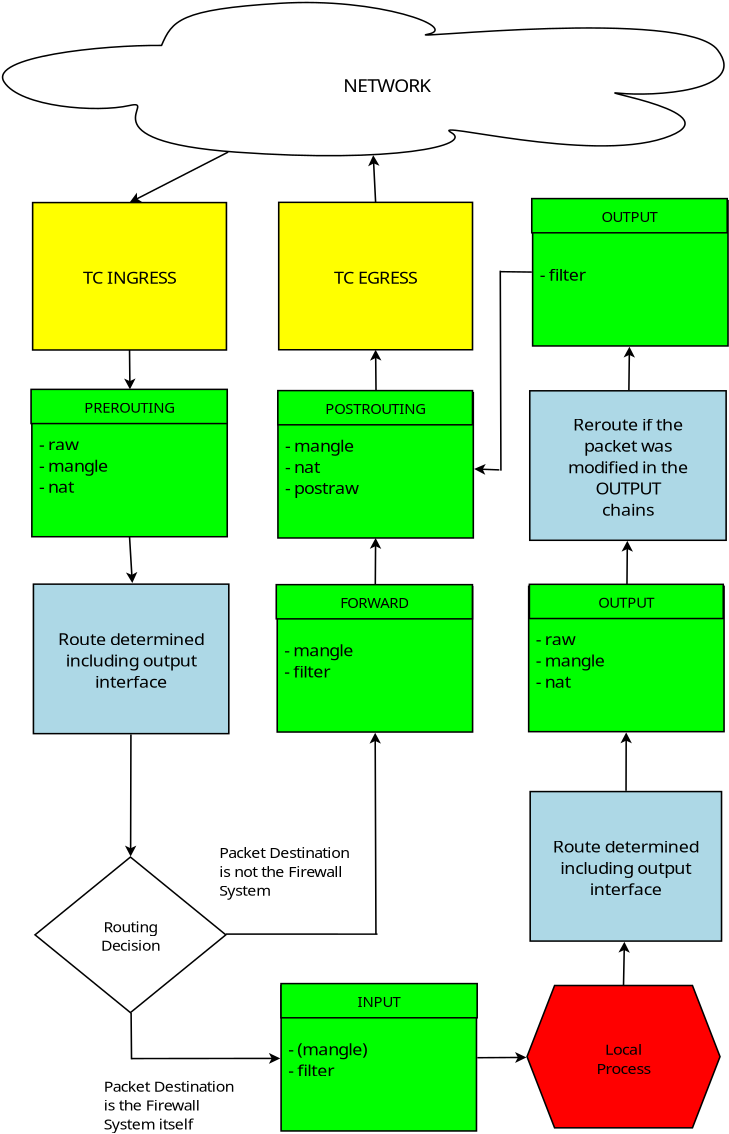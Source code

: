 <?xml version="1.0" encoding="UTF-8"?>
<dia:diagram xmlns:dia="http://www.lysator.liu.se/~alla/dia/">
  <dia:layer name="Background" visible="true" connectable="true" active="true">
    <dia:group>
      <dia:attribute name="meta">
        <dia:composite type="dict"/>
      </dia:attribute>
      <dia:attribute name="matrix">
        <dia:matrix xx="0.791" xy="0" yx="0" yy="0.753" x0="12.761" y0="0.106"/>
        <dia:connections>
          <dia:connection handle="0" to="O0" connection="4"/>
          <dia:connection handle="1" to="O2" connection="2"/>
        </dia:connections>
      </dia:attribute>
      <dia:object type="Network - Cloud" version="1" id="O0">
        <dia:attribute name="obj_pos">
          <dia:point val="15.25,0.527"/>
        </dia:attribute>
        <dia:attribute name="obj_bb">
          <dia:rectangle val="15.15,0.427;60.95,10.8"/>
        </dia:attribute>
        <dia:attribute name="meta">
          <dia:composite type="dict"/>
        </dia:attribute>
        <dia:attribute name="elem_corner">
          <dia:point val="15.25,0.527"/>
        </dia:attribute>
        <dia:attribute name="elem_width">
          <dia:real val="45.6"/>
        </dia:attribute>
        <dia:attribute name="elem_height">
          <dia:real val="10.173"/>
        </dia:attribute>
        <dia:attribute name="line_width">
          <dia:real val="0.1"/>
        </dia:attribute>
        <dia:attribute name="line_colour">
          <dia:color val="#000000ff"/>
        </dia:attribute>
        <dia:attribute name="fill_colour">
          <dia:color val="#ffffffff"/>
        </dia:attribute>
        <dia:attribute name="show_background">
          <dia:boolean val="true"/>
        </dia:attribute>
        <dia:attribute name="line_style">
          <dia:enum val="0"/>
          <dia:real val="1"/>
        </dia:attribute>
        <dia:attribute name="padding">
          <dia:real val="0.1"/>
        </dia:attribute>
        <dia:attribute name="text">
          <dia:composite type="text">
            <dia:attribute name="string">
              <dia:string>#NETWORK#</dia:string>
            </dia:attribute>
            <dia:attribute name="font">
              <dia:font family="sans" style="0" name="Helvetica"/>
            </dia:attribute>
            <dia:attribute name="height">
              <dia:real val="1.513"/>
            </dia:attribute>
            <dia:attribute name="pos">
              <dia:point val="39.696,6.264"/>
            </dia:attribute>
            <dia:attribute name="color">
              <dia:color val="#000000ff"/>
            </dia:attribute>
            <dia:attribute name="alignment">
              <dia:enum val="1"/>
            </dia:attribute>
          </dia:composite>
        </dia:attribute>
        <dia:attribute name="text_fitting">
          <dia:enum val="1"/>
        </dia:attribute>
        <dia:attribute name="flip_horizontal">
          <dia:boolean val="false"/>
        </dia:attribute>
        <dia:attribute name="flip_vertical">
          <dia:boolean val="false"/>
        </dia:attribute>
        <dia:attribute name="subscale">
          <dia:real val="1"/>
        </dia:attribute>
      </dia:object>
      <dia:object type="Standard - Line" version="0" id="O1">
        <dia:attribute name="obj_pos">
          <dia:point val="29.51,10.457"/>
        </dia:attribute>
        <dia:attribute name="obj_bb">
          <dia:rectangle val="23.207,10.389;29.578,13.88"/>
        </dia:attribute>
        <dia:attribute name="conn_endpoints">
          <dia:point val="29.51,10.457"/>
          <dia:point val="23.275,13.812"/>
        </dia:attribute>
        <dia:attribute name="numcp">
          <dia:int val="1"/>
        </dia:attribute>
        <dia:attribute name="end_arrow">
          <dia:enum val="22"/>
        </dia:attribute>
        <dia:attribute name="end_arrow_length">
          <dia:real val="0.5"/>
        </dia:attribute>
        <dia:attribute name="end_arrow_width">
          <dia:real val="0.5"/>
        </dia:attribute>
        <dia:connections>
          <dia:connection handle="0" to="O2" connection="13"/>
        </dia:connections>
      </dia:object>
      <dia:object type="Flowchart - Box" version="0" id="O2">
        <dia:attribute name="obj_pos">
          <dia:point val="17.15,13.812"/>
        </dia:attribute>
        <dia:attribute name="obj_bb">
          <dia:rectangle val="17.1,13.762;29.45,23.65"/>
        </dia:attribute>
        <dia:attribute name="elem_corner">
          <dia:point val="17.15,13.812"/>
        </dia:attribute>
        <dia:attribute name="elem_width">
          <dia:real val="12.25"/>
        </dia:attribute>
        <dia:attribute name="elem_height">
          <dia:real val="9.788"/>
        </dia:attribute>
        <dia:attribute name="inner_color">
          <dia:color val="#ffff00ff"/>
        </dia:attribute>
        <dia:attribute name="show_background">
          <dia:boolean val="true"/>
        </dia:attribute>
        <dia:attribute name="padding">
          <dia:real val="0.5"/>
        </dia:attribute>
        <dia:attribute name="text">
          <dia:composite type="text">
            <dia:attribute name="string">
              <dia:string>#TC INGRESS#</dia:string>
            </dia:attribute>
            <dia:attribute name="font">
              <dia:font family="sans" style="0" name="Helvetica"/>
            </dia:attribute>
            <dia:attribute name="height">
              <dia:real val="1.414"/>
            </dia:attribute>
            <dia:attribute name="pos">
              <dia:point val="23.275,19.049"/>
            </dia:attribute>
            <dia:attribute name="color">
              <dia:color val="#000000ff"/>
            </dia:attribute>
            <dia:attribute name="alignment">
              <dia:enum val="1"/>
            </dia:attribute>
          </dia:composite>
        </dia:attribute>
      </dia:object>
      <dia:object type="Standard - Line" version="0" id="O3">
        <dia:attribute name="obj_pos">
          <dia:point val="23.275,23.6"/>
        </dia:attribute>
        <dia:attribute name="obj_bb">
          <dia:rectangle val="22.931,23.549;23.655,26.265"/>
        </dia:attribute>
        <dia:attribute name="conn_endpoints">
          <dia:point val="23.275,23.6"/>
          <dia:point val="23.3,26.215"/>
        </dia:attribute>
        <dia:attribute name="numcp">
          <dia:int val="1"/>
        </dia:attribute>
        <dia:attribute name="end_arrow">
          <dia:enum val="22"/>
        </dia:attribute>
        <dia:attribute name="end_arrow_length">
          <dia:real val="0.5"/>
        </dia:attribute>
        <dia:attribute name="end_arrow_width">
          <dia:real val="0.5"/>
        </dia:attribute>
      </dia:object>
      <dia:object type="Flowchart - Box" version="0" id="O4">
        <dia:attribute name="obj_pos">
          <dia:point val="17.2,39.148"/>
        </dia:attribute>
        <dia:attribute name="obj_bb">
          <dia:rectangle val="17.15,39.097;29.6,49.125"/>
        </dia:attribute>
        <dia:attribute name="elem_corner">
          <dia:point val="17.2,39.148"/>
        </dia:attribute>
        <dia:attribute name="elem_width">
          <dia:real val="12.35"/>
        </dia:attribute>
        <dia:attribute name="elem_height">
          <dia:real val="9.927"/>
        </dia:attribute>
        <dia:attribute name="inner_color">
          <dia:color val="#add8e6ff"/>
        </dia:attribute>
        <dia:attribute name="show_background">
          <dia:boolean val="true"/>
        </dia:attribute>
        <dia:attribute name="padding">
          <dia:real val="0.5"/>
        </dia:attribute>
        <dia:attribute name="text">
          <dia:composite type="text">
            <dia:attribute name="string">
              <dia:string>#Route determined
including output
interface#</dia:string>
            </dia:attribute>
            <dia:attribute name="font">
              <dia:font family="sans" style="0" name="Helvetica"/>
            </dia:attribute>
            <dia:attribute name="height">
              <dia:real val="1.414"/>
            </dia:attribute>
            <dia:attribute name="pos">
              <dia:point val="23.375,43.04"/>
            </dia:attribute>
            <dia:attribute name="color">
              <dia:color val="#000000ff"/>
            </dia:attribute>
            <dia:attribute name="alignment">
              <dia:enum val="1"/>
            </dia:attribute>
          </dia:composite>
        </dia:attribute>
        <dia:connections>
          <dia:connection handle="0" to="O4" connection="16"/>
          <dia:connection handle="1" to="O5" connection="16"/>
        </dia:connections>
      </dia:object>
      <dia:object type="Flowchart - Diamond" version="0" id="O5">
        <dia:attribute name="obj_pos">
          <dia:point val="17.3,57.27"/>
        </dia:attribute>
        <dia:attribute name="obj_bb">
          <dia:rectangle val="17.25,57.22;29.411,67.65"/>
        </dia:attribute>
        <dia:attribute name="elem_corner">
          <dia:point val="17.3,57.27"/>
        </dia:attribute>
        <dia:attribute name="elem_width">
          <dia:real val="12.061"/>
        </dia:attribute>
        <dia:attribute name="elem_height">
          <dia:real val="10.33"/>
        </dia:attribute>
        <dia:attribute name="show_background">
          <dia:boolean val="true"/>
        </dia:attribute>
        <dia:attribute name="padding">
          <dia:real val="0.354"/>
        </dia:attribute>
        <dia:attribute name="text">
          <dia:composite type="text">
            <dia:attribute name="string">
              <dia:string>#Routing
Decision#</dia:string>
            </dia:attribute>
            <dia:attribute name="font">
              <dia:font family="sans" style="0" name="Helvetica"/>
            </dia:attribute>
            <dia:attribute name="height">
              <dia:real val="1.238"/>
            </dia:attribute>
            <dia:attribute name="pos">
              <dia:point val="23.33,62.117"/>
            </dia:attribute>
            <dia:attribute name="color">
              <dia:color val="#000000ff"/>
            </dia:attribute>
            <dia:attribute name="alignment">
              <dia:enum val="1"/>
            </dia:attribute>
          </dia:composite>
        </dia:attribute>
      </dia:object>
      <dia:object type="Standard - Line" version="0" id="O6">
        <dia:attribute name="obj_pos">
          <dia:point val="23.363,49.125"/>
        </dia:attribute>
        <dia:attribute name="obj_bb">
          <dia:rectangle val="22.983,49.075;23.707,57.281"/>
        </dia:attribute>
        <dia:attribute name="conn_endpoints">
          <dia:point val="23.363,49.125"/>
          <dia:point val="23.343,57.231"/>
        </dia:attribute>
        <dia:attribute name="numcp">
          <dia:int val="1"/>
        </dia:attribute>
        <dia:attribute name="end_arrow">
          <dia:enum val="22"/>
        </dia:attribute>
        <dia:attribute name="end_arrow_length">
          <dia:real val="0.5"/>
        </dia:attribute>
        <dia:attribute name="end_arrow_width">
          <dia:real val="0.5"/>
        </dia:attribute>
      </dia:object>
      <dia:object type="Standard - Line" version="0" id="O7">
        <dia:attribute name="obj_pos">
          <dia:point val="23.275,36"/>
        </dia:attribute>
        <dia:attribute name="obj_bb">
          <dia:rectangle val="23.048,35.947;23.77,39.128"/>
        </dia:attribute>
        <dia:attribute name="conn_endpoints">
          <dia:point val="23.275,36"/>
          <dia:point val="23.45,39.075"/>
        </dia:attribute>
        <dia:attribute name="numcp">
          <dia:int val="1"/>
        </dia:attribute>
        <dia:attribute name="end_arrow">
          <dia:enum val="22"/>
        </dia:attribute>
        <dia:attribute name="end_arrow_length">
          <dia:real val="0.5"/>
        </dia:attribute>
        <dia:attribute name="end_arrow_width">
          <dia:real val="0.5"/>
        </dia:attribute>
      </dia:object>
      <dia:object type="Standard - Line" version="0" id="O8">
        <dia:attribute name="obj_pos">
          <dia:point val="38.85,62.388"/>
        </dia:attribute>
        <dia:attribute name="obj_bb">
          <dia:rectangle val="38.443,48.967;39.167,62.438"/>
        </dia:attribute>
        <dia:attribute name="conn_endpoints">
          <dia:point val="38.85,62.388"/>
          <dia:point val="38.802,49.017"/>
        </dia:attribute>
        <dia:attribute name="numcp">
          <dia:int val="1"/>
        </dia:attribute>
        <dia:attribute name="end_arrow">
          <dia:enum val="22"/>
        </dia:attribute>
        <dia:attribute name="end_arrow_length">
          <dia:real val="0.5"/>
        </dia:attribute>
        <dia:attribute name="end_arrow_width">
          <dia:real val="0.5"/>
        </dia:attribute>
      </dia:object>
      <dia:object type="Standard - Line" version="0" id="O9">
        <dia:attribute name="obj_pos">
          <dia:point val="29.361,62.385"/>
        </dia:attribute>
        <dia:attribute name="obj_bb">
          <dia:rectangle val="29.311,62.335;39,62.438"/>
        </dia:attribute>
        <dia:attribute name="conn_endpoints">
          <dia:point val="29.361,62.385"/>
          <dia:point val="38.95,62.388"/>
        </dia:attribute>
        <dia:attribute name="numcp">
          <dia:int val="1"/>
        </dia:attribute>
        <dia:connections>
          <dia:connection handle="1" to="O5" connection="16"/>
        </dia:connections>
      </dia:object>
      <dia:object type="Standard - Text" version="1" id="O10">
        <dia:attribute name="obj_pos">
          <dia:point val="28.95,57.337"/>
        </dia:attribute>
        <dia:attribute name="obj_bb">
          <dia:rectangle val="28.95,56.405;38.318,60.085"/>
        </dia:attribute>
        <dia:attribute name="text">
          <dia:composite type="text">
            <dia:attribute name="string">
              <dia:string>#Packet Destination
is not the Firewall
System#</dia:string>
            </dia:attribute>
            <dia:attribute name="font">
              <dia:font family="sans" style="0" name="Helvetica"/>
            </dia:attribute>
            <dia:attribute name="height">
              <dia:real val="1.255"/>
            </dia:attribute>
            <dia:attribute name="pos">
              <dia:point val="28.95,57.337"/>
            </dia:attribute>
            <dia:attribute name="color">
              <dia:color val="#000000ff"/>
            </dia:attribute>
            <dia:attribute name="alignment">
              <dia:enum val="0"/>
            </dia:attribute>
          </dia:composite>
        </dia:attribute>
        <dia:attribute name="valign">
          <dia:enum val="3"/>
        </dia:attribute>
      </dia:object>
      <dia:object type="Standard - Line" version="0" id="O11">
        <dia:attribute name="obj_pos">
          <dia:point val="23.4,70.7"/>
        </dia:attribute>
        <dia:attribute name="obj_bb">
          <dia:rectangle val="23.323,67.56;23.45,70.75"/>
        </dia:attribute>
        <dia:attribute name="conn_endpoints">
          <dia:point val="23.4,70.7"/>
          <dia:point val="23.374,67.611"/>
        </dia:attribute>
        <dia:attribute name="numcp">
          <dia:int val="1"/>
        </dia:attribute>
      </dia:object>
      <dia:object type="Standard - Line" version="0" id="O12">
        <dia:attribute name="obj_pos">
          <dia:point val="23.4,70.65"/>
        </dia:attribute>
        <dia:attribute name="obj_bb">
          <dia:rectangle val="23.35,70.279;32.855,71.002"/>
        </dia:attribute>
        <dia:attribute name="conn_endpoints">
          <dia:point val="23.4,70.65"/>
          <dia:point val="32.805,70.64"/>
        </dia:attribute>
        <dia:attribute name="numcp">
          <dia:int val="1"/>
        </dia:attribute>
        <dia:attribute name="end_arrow">
          <dia:enum val="22"/>
        </dia:attribute>
        <dia:attribute name="end_arrow_length">
          <dia:real val="0.5"/>
        </dia:attribute>
        <dia:attribute name="end_arrow_width">
          <dia:real val="0.5"/>
        </dia:attribute>
        <dia:connections>
          <dia:connection handle="1" to="O13" connection="16"/>
        </dia:connections>
      </dia:object>
      <dia:object type="Flowchart - Preparation" version="1" id="O13">
        <dia:attribute name="obj_pos">
          <dia:point val="48.4,65.8"/>
        </dia:attribute>
        <dia:attribute name="obj_bb">
          <dia:rectangle val="48.293,65.7;60.707,75.35"/>
        </dia:attribute>
        <dia:attribute name="meta">
          <dia:composite type="dict"/>
        </dia:attribute>
        <dia:attribute name="elem_corner">
          <dia:point val="48.4,65.8"/>
        </dia:attribute>
        <dia:attribute name="elem_width">
          <dia:real val="12.2"/>
        </dia:attribute>
        <dia:attribute name="elem_height">
          <dia:real val="9.45"/>
        </dia:attribute>
        <dia:attribute name="line_width">
          <dia:real val="0.1"/>
        </dia:attribute>
        <dia:attribute name="line_colour">
          <dia:color val="#000000ff"/>
        </dia:attribute>
        <dia:attribute name="fill_colour">
          <dia:color val="#ff0000ff"/>
        </dia:attribute>
        <dia:attribute name="show_background">
          <dia:boolean val="true"/>
        </dia:attribute>
        <dia:attribute name="line_style">
          <dia:enum val="0"/>
          <dia:real val="1"/>
        </dia:attribute>
        <dia:attribute name="padding">
          <dia:real val="0.1"/>
        </dia:attribute>
        <dia:attribute name="text">
          <dia:composite type="text">
            <dia:attribute name="string">
              <dia:string>#Local
Process#</dia:string>
            </dia:attribute>
            <dia:attribute name="font">
              <dia:font family="sans" style="0" name="Helvetica"/>
            </dia:attribute>
            <dia:attribute name="height">
              <dia:real val="1.269"/>
            </dia:attribute>
            <dia:attribute name="pos">
              <dia:point val="54.5,70.208"/>
            </dia:attribute>
            <dia:attribute name="color">
              <dia:color val="#000000ff"/>
            </dia:attribute>
            <dia:attribute name="alignment">
              <dia:enum val="1"/>
            </dia:attribute>
          </dia:composite>
        </dia:attribute>
        <dia:attribute name="text_fitting">
          <dia:enum val="1"/>
        </dia:attribute>
        <dia:attribute name="flip_horizontal">
          <dia:boolean val="false"/>
        </dia:attribute>
        <dia:attribute name="flip_vertical">
          <dia:boolean val="false"/>
        </dia:attribute>
        <dia:attribute name="subscale">
          <dia:real val="1"/>
        </dia:attribute>
      </dia:object>
      <dia:object type="Standard - Line" version="0" id="O14">
        <dia:attribute name="obj_pos">
          <dia:point val="45.255,70.594"/>
        </dia:attribute>
        <dia:attribute name="obj_bb">
          <dia:rectangle val="45.204,70.217;48.416,70.941"/>
        </dia:attribute>
        <dia:attribute name="conn_endpoints">
          <dia:point val="45.255,70.594"/>
          <dia:point val="48.365,70.574"/>
        </dia:attribute>
        <dia:attribute name="numcp">
          <dia:int val="1"/>
        </dia:attribute>
        <dia:attribute name="end_arrow">
          <dia:enum val="22"/>
        </dia:attribute>
        <dia:attribute name="end_arrow_length">
          <dia:real val="0.5"/>
        </dia:attribute>
        <dia:attribute name="end_arrow_width">
          <dia:real val="0.5"/>
        </dia:attribute>
      </dia:object>
      <dia:object type="Standard - Line" version="0" id="O15">
        <dia:attribute name="obj_pos">
          <dia:point val="38.81,39.182"/>
        </dia:attribute>
        <dia:attribute name="obj_bb">
          <dia:rectangle val="38.464,36.032;39.187,39.233"/>
        </dia:attribute>
        <dia:attribute name="conn_endpoints">
          <dia:point val="38.81,39.182"/>
          <dia:point val="38.83,36.083"/>
        </dia:attribute>
        <dia:attribute name="numcp">
          <dia:int val="1"/>
        </dia:attribute>
        <dia:attribute name="end_arrow">
          <dia:enum val="22"/>
        </dia:attribute>
        <dia:attribute name="end_arrow_length">
          <dia:real val="0.5"/>
        </dia:attribute>
        <dia:attribute name="end_arrow_width">
          <dia:real val="0.5"/>
        </dia:attribute>
        <dia:connections>
          <dia:connection handle="1" to="O16" connection="13"/>
        </dia:connections>
      </dia:object>
      <dia:object type="Flowchart - Box" version="0" id="O16">
        <dia:attribute name="obj_pos">
          <dia:point val="32.705,13.797"/>
        </dia:attribute>
        <dia:attribute name="obj_bb">
          <dia:rectangle val="32.655,13.748;45.005,23.635"/>
        </dia:attribute>
        <dia:attribute name="elem_corner">
          <dia:point val="32.705,13.797"/>
        </dia:attribute>
        <dia:attribute name="elem_width">
          <dia:real val="12.25"/>
        </dia:attribute>
        <dia:attribute name="elem_height">
          <dia:real val="9.788"/>
        </dia:attribute>
        <dia:attribute name="inner_color">
          <dia:color val="#ffff00ff"/>
        </dia:attribute>
        <dia:attribute name="show_background">
          <dia:boolean val="true"/>
        </dia:attribute>
        <dia:attribute name="padding">
          <dia:real val="0.5"/>
        </dia:attribute>
        <dia:attribute name="text">
          <dia:composite type="text">
            <dia:attribute name="string">
              <dia:string>#TC EGRESS#</dia:string>
            </dia:attribute>
            <dia:attribute name="font">
              <dia:font family="sans" style="0" name="Helvetica"/>
            </dia:attribute>
            <dia:attribute name="height">
              <dia:real val="1.414"/>
            </dia:attribute>
            <dia:attribute name="pos">
              <dia:point val="38.83,19.034"/>
            </dia:attribute>
            <dia:attribute name="color">
              <dia:color val="#000000ff"/>
            </dia:attribute>
            <dia:attribute name="alignment">
              <dia:enum val="1"/>
            </dia:attribute>
          </dia:composite>
        </dia:attribute>
        <dia:connections>
          <dia:connection handle="0" to="O16" connection="2"/>
          <dia:connection handle="1" to="O0" connection="4"/>
        </dia:connections>
      </dia:object>
      <dia:object type="Standard - Line" version="0" id="O17">
        <dia:attribute name="obj_pos">
          <dia:point val="38.855,26.297"/>
        </dia:attribute>
        <dia:attribute name="obj_bb">
          <dia:rectangle val="38.475,23.535;39.199,26.348"/>
        </dia:attribute>
        <dia:attribute name="conn_endpoints">
          <dia:point val="38.855,26.297"/>
          <dia:point val="38.83,23.585"/>
        </dia:attribute>
        <dia:attribute name="numcp">
          <dia:int val="1"/>
        </dia:attribute>
        <dia:attribute name="end_arrow">
          <dia:enum val="22"/>
        </dia:attribute>
        <dia:attribute name="end_arrow_length">
          <dia:real val="0.5"/>
        </dia:attribute>
        <dia:attribute name="end_arrow_width">
          <dia:real val="0.5"/>
        </dia:attribute>
      </dia:object>
      <dia:object type="Standard - Line" version="0" id="O18">
        <dia:attribute name="obj_pos">
          <dia:point val="38.83,13.797"/>
        </dia:attribute>
        <dia:attribute name="obj_bb">
          <dia:rectangle val="38.354,10.617;39.077,13.85"/>
        </dia:attribute>
        <dia:attribute name="conn_endpoints">
          <dia:point val="38.83,13.797"/>
          <dia:point val="38.681,10.669"/>
        </dia:attribute>
        <dia:attribute name="numcp">
          <dia:int val="1"/>
        </dia:attribute>
        <dia:attribute name="end_arrow">
          <dia:enum val="22"/>
        </dia:attribute>
        <dia:attribute name="end_arrow_length">
          <dia:real val="0.5"/>
        </dia:attribute>
        <dia:attribute name="end_arrow_width">
          <dia:real val="0.5"/>
        </dia:attribute>
        <dia:connections>
          <dia:connection handle="0" to="O13" connection="2"/>
          <dia:connection handle="1" to="O19" connection="16"/>
        </dia:connections>
      </dia:object>
      <dia:object type="Flowchart - Box" version="0" id="O19">
        <dia:attribute name="obj_pos">
          <dia:point val="48.6,52.922"/>
        </dia:attribute>
        <dia:attribute name="obj_bb">
          <dia:rectangle val="48.55,52.873;60.745,62.9"/>
        </dia:attribute>
        <dia:attribute name="elem_corner">
          <dia:point val="48.6,52.922"/>
        </dia:attribute>
        <dia:attribute name="elem_width">
          <dia:real val="12.095"/>
        </dia:attribute>
        <dia:attribute name="elem_height">
          <dia:real val="9.927"/>
        </dia:attribute>
        <dia:attribute name="inner_color">
          <dia:color val="#add8e6ff"/>
        </dia:attribute>
        <dia:attribute name="show_background">
          <dia:boolean val="true"/>
        </dia:attribute>
        <dia:attribute name="padding">
          <dia:real val="0.5"/>
        </dia:attribute>
        <dia:attribute name="text">
          <dia:composite type="text">
            <dia:attribute name="string">
              <dia:string>#Route determined
including output
interface#</dia:string>
            </dia:attribute>
            <dia:attribute name="font">
              <dia:font family="sans" style="0" name="Helvetica"/>
            </dia:attribute>
            <dia:attribute name="height">
              <dia:real val="1.414"/>
            </dia:attribute>
            <dia:attribute name="pos">
              <dia:point val="54.648,56.815"/>
            </dia:attribute>
            <dia:attribute name="color">
              <dia:color val="#000000ff"/>
            </dia:attribute>
            <dia:attribute name="alignment">
              <dia:enum val="1"/>
            </dia:attribute>
          </dia:composite>
        </dia:attribute>
        <dia:connections>
          <dia:connection handle="0" to="O19" connection="16"/>
        </dia:connections>
      </dia:object>
      <dia:object type="Standard - Line" version="0" id="O20">
        <dia:attribute name="obj_pos">
          <dia:point val="54.5,65.8"/>
        </dia:attribute>
        <dia:attribute name="obj_bb">
          <dia:rectangle val="54.179,62.849;54.902,65.851"/>
        </dia:attribute>
        <dia:attribute name="conn_endpoints">
          <dia:point val="54.5,65.8"/>
          <dia:point val="54.554,62.9"/>
        </dia:attribute>
        <dia:attribute name="numcp">
          <dia:int val="1"/>
        </dia:attribute>
        <dia:attribute name="end_arrow">
          <dia:enum val="22"/>
        </dia:attribute>
        <dia:attribute name="end_arrow_length">
          <dia:real val="0.5"/>
        </dia:attribute>
        <dia:attribute name="end_arrow_width">
          <dia:real val="0.5"/>
        </dia:attribute>
      </dia:object>
      <dia:object type="Standard - Line" version="0" id="O21">
        <dia:attribute name="obj_pos">
          <dia:point val="54.659,52.874"/>
        </dia:attribute>
        <dia:attribute name="obj_bb">
          <dia:rectangle val="54.305,48.946;55.029,52.925"/>
        </dia:attribute>
        <dia:attribute name="conn_endpoints">
          <dia:point val="54.659,52.874"/>
          <dia:point val="54.669,48.996"/>
        </dia:attribute>
        <dia:attribute name="numcp">
          <dia:int val="1"/>
        </dia:attribute>
        <dia:attribute name="end_arrow">
          <dia:enum val="22"/>
        </dia:attribute>
        <dia:attribute name="end_arrow_length">
          <dia:real val="0.5"/>
        </dia:attribute>
        <dia:attribute name="end_arrow_width">
          <dia:real val="0.5"/>
        </dia:attribute>
      </dia:object>
      <dia:object type="Flowchart - Box" version="0" id="O22">
        <dia:attribute name="obj_pos">
          <dia:point val="48.574,26.31"/>
        </dia:attribute>
        <dia:attribute name="obj_bb">
          <dia:rectangle val="48.524,26.26;61.036,36.288"/>
        </dia:attribute>
        <dia:attribute name="elem_corner">
          <dia:point val="48.574,26.31"/>
        </dia:attribute>
        <dia:attribute name="elem_width">
          <dia:real val="12.412"/>
        </dia:attribute>
        <dia:attribute name="elem_height">
          <dia:real val="9.927"/>
        </dia:attribute>
        <dia:attribute name="inner_color">
          <dia:color val="#add8e6ff"/>
        </dia:attribute>
        <dia:attribute name="show_background">
          <dia:boolean val="true"/>
        </dia:attribute>
        <dia:attribute name="padding">
          <dia:real val="0.5"/>
        </dia:attribute>
        <dia:attribute name="text">
          <dia:composite type="text">
            <dia:attribute name="string">
              <dia:string>#Reroute if the
packet was
modified in the
OUTPUT
chains#</dia:string>
            </dia:attribute>
            <dia:attribute name="font">
              <dia:font family="sans" style="0" name="Helvetica"/>
            </dia:attribute>
            <dia:attribute name="height">
              <dia:real val="1.414"/>
            </dia:attribute>
            <dia:attribute name="pos">
              <dia:point val="54.78,28.789"/>
            </dia:attribute>
            <dia:attribute name="color">
              <dia:color val="#000000ff"/>
            </dia:attribute>
            <dia:attribute name="alignment">
              <dia:enum val="1"/>
            </dia:attribute>
          </dia:composite>
        </dia:attribute>
        <dia:connections>
          <dia:connection handle="1" to="O22" connection="16"/>
        </dia:connections>
      </dia:object>
      <dia:object type="Standard - Line" version="0" id="O23">
        <dia:attribute name="obj_pos">
          <dia:point val="54.68,44.12"/>
        </dia:attribute>
        <dia:attribute name="obj_bb">
          <dia:rectangle val="54.068,43.758;54.792,44.482"/>
        </dia:attribute>
        <dia:attribute name="conn_endpoints">
          <dia:point val="54.68,44.12"/>
          <dia:point val="54.68,44.12"/>
        </dia:attribute>
        <dia:attribute name="numcp">
          <dia:int val="1"/>
        </dia:attribute>
        <dia:attribute name="end_arrow">
          <dia:enum val="22"/>
        </dia:attribute>
        <dia:attribute name="end_arrow_length">
          <dia:real val="0.5"/>
        </dia:attribute>
        <dia:attribute name="end_arrow_width">
          <dia:real val="0.5"/>
        </dia:attribute>
        <dia:connections>
          <dia:connection handle="0" to="O22" connection="16"/>
        </dia:connections>
      </dia:object>
      <dia:object type="Standard - Line" version="0" id="O24">
        <dia:attribute name="obj_pos">
          <dia:point val="54.718,39.246"/>
        </dia:attribute>
        <dia:attribute name="obj_bb">
          <dia:rectangle val="54.374,36.237;55.097,39.296"/>
        </dia:attribute>
        <dia:attribute name="conn_endpoints">
          <dia:point val="54.718,39.246"/>
          <dia:point val="54.741,36.288"/>
        </dia:attribute>
        <dia:attribute name="numcp">
          <dia:int val="1"/>
        </dia:attribute>
        <dia:attribute name="end_arrow">
          <dia:enum val="22"/>
        </dia:attribute>
        <dia:attribute name="end_arrow_length">
          <dia:real val="0.5"/>
        </dia:attribute>
        <dia:attribute name="end_arrow_width">
          <dia:real val="0.5"/>
        </dia:attribute>
      </dia:object>
      <dia:object type="Standard - Line" version="0" id="O25">
        <dia:attribute name="obj_pos">
          <dia:point val="54.839,26.26"/>
        </dia:attribute>
        <dia:attribute name="obj_bb">
          <dia:rectangle val="54.502,23.332;55.226,26.311"/>
        </dia:attribute>
        <dia:attribute name="conn_endpoints">
          <dia:point val="54.839,26.26"/>
          <dia:point val="54.873,23.383"/>
        </dia:attribute>
        <dia:attribute name="numcp">
          <dia:int val="1"/>
        </dia:attribute>
        <dia:attribute name="end_arrow">
          <dia:enum val="22"/>
        </dia:attribute>
        <dia:attribute name="end_arrow_length">
          <dia:real val="0.5"/>
        </dia:attribute>
        <dia:attribute name="end_arrow_width">
          <dia:real val="0.5"/>
        </dia:attribute>
      </dia:object>
      <dia:object type="Standard - Line" version="0" id="O26">
        <dia:attribute name="obj_pos">
          <dia:point val="54.93,18.508"/>
        </dia:attribute>
        <dia:attribute name="obj_bb">
          <dia:rectangle val="54.318,18.146;55.042,18.87"/>
        </dia:attribute>
        <dia:attribute name="conn_endpoints">
          <dia:point val="54.93,18.508"/>
          <dia:point val="54.93,18.508"/>
        </dia:attribute>
        <dia:attribute name="numcp">
          <dia:int val="1"/>
        </dia:attribute>
        <dia:attribute name="end_arrow">
          <dia:enum val="22"/>
        </dia:attribute>
        <dia:attribute name="end_arrow_length">
          <dia:real val="0.5"/>
        </dia:attribute>
        <dia:attribute name="end_arrow_width">
          <dia:real val="0.5"/>
        </dia:attribute>
      </dia:object>
      <dia:object type="Standard - Line" version="0" id="O27">
        <dia:attribute name="obj_pos">
          <dia:point val="48.705,18.426"/>
        </dia:attribute>
        <dia:attribute name="obj_bb">
          <dia:rectangle val="46.699,18.349;48.755,18.476"/>
        </dia:attribute>
        <dia:attribute name="conn_endpoints">
          <dia:point val="48.705,18.426"/>
          <dia:point val="46.75,18.4"/>
        </dia:attribute>
        <dia:attribute name="numcp">
          <dia:int val="1"/>
        </dia:attribute>
      </dia:object>
      <dia:object type="Standard - Line" version="0" id="O28">
        <dia:attribute name="obj_pos">
          <dia:point val="46.71,18.335"/>
        </dia:attribute>
        <dia:attribute name="obj_bb">
          <dia:rectangle val="46.66,18.285;46.8,31.663"/>
        </dia:attribute>
        <dia:attribute name="conn_endpoints">
          <dia:point val="46.71,18.335"/>
          <dia:point val="46.75,31.613"/>
        </dia:attribute>
        <dia:attribute name="numcp">
          <dia:int val="1"/>
        </dia:attribute>
      </dia:object>
      <dia:object type="Standard - Line" version="0" id="O29">
        <dia:attribute name="obj_pos">
          <dia:point val="46.65,31.562"/>
        </dia:attribute>
        <dia:attribute name="obj_bb">
          <dia:rectangle val="45.003,31.167;46.702,31.89"/>
        </dia:attribute>
        <dia:attribute name="conn_endpoints">
          <dia:point val="46.65,31.562"/>
          <dia:point val="45.055,31.5"/>
        </dia:attribute>
        <dia:attribute name="numcp">
          <dia:int val="1"/>
        </dia:attribute>
        <dia:attribute name="end_arrow">
          <dia:enum val="22"/>
        </dia:attribute>
        <dia:attribute name="end_arrow_length">
          <dia:real val="0.5"/>
        </dia:attribute>
        <dia:attribute name="end_arrow_width">
          <dia:real val="0.5"/>
        </dia:attribute>
      </dia:object>
      <dia:group>
        <dia:attribute name="meta">
          <dia:composite type="dict"/>
        </dia:attribute>
        <dia:attribute name="matrix"/>
        <dia:object type="Flowchart - Box" version="0" id="O30">
          <dia:attribute name="obj_pos">
            <dia:point val="48.755,13.683"/>
          </dia:attribute>
          <dia:attribute name="obj_bb">
            <dia:rectangle val="48.705,13.633;61.155,23.383"/>
          </dia:attribute>
          <dia:attribute name="elem_corner">
            <dia:point val="48.755,13.683"/>
          </dia:attribute>
          <dia:attribute name="elem_width">
            <dia:real val="12.35"/>
          </dia:attribute>
          <dia:attribute name="elem_height">
            <dia:real val="9.65"/>
          </dia:attribute>
          <dia:attribute name="inner_color">
            <dia:color val="#00ff00ff"/>
          </dia:attribute>
          <dia:attribute name="show_background">
            <dia:boolean val="true"/>
          </dia:attribute>
          <dia:attribute name="padding">
            <dia:real val="0.5"/>
          </dia:attribute>
          <dia:attribute name="text">
            <dia:composite type="text">
              <dia:attribute name="string">
                <dia:string>#- filter#</dia:string>
              </dia:attribute>
              <dia:attribute name="font">
                <dia:font family="sans" style="0" name="Helvetica"/>
              </dia:attribute>
              <dia:attribute name="height">
                <dia:real val="1.41"/>
              </dia:attribute>
              <dia:attribute name="pos">
                <dia:point val="49.205,18.85"/>
              </dia:attribute>
              <dia:attribute name="color">
                <dia:color val="#000000ff"/>
              </dia:attribute>
              <dia:attribute name="alignment">
                <dia:enum val="0"/>
              </dia:attribute>
            </dia:composite>
          </dia:attribute>
        </dia:object>
        <dia:object type="Flowchart - Box" version="0" id="O31">
          <dia:attribute name="obj_pos">
            <dia:point val="48.7,13.547"/>
          </dia:attribute>
          <dia:attribute name="obj_bb">
            <dia:rectangle val="48.65,13.498;61.105,15.868"/>
          </dia:attribute>
          <dia:attribute name="elem_corner">
            <dia:point val="48.7,13.547"/>
          </dia:attribute>
          <dia:attribute name="elem_width">
            <dia:real val="12.355"/>
          </dia:attribute>
          <dia:attribute name="elem_height">
            <dia:real val="2.271"/>
          </dia:attribute>
          <dia:attribute name="inner_color">
            <dia:color val="#00ff00ff"/>
          </dia:attribute>
          <dia:attribute name="show_background">
            <dia:boolean val="true"/>
          </dia:attribute>
          <dia:attribute name="padding">
            <dia:real val="0.5"/>
          </dia:attribute>
          <dia:attribute name="text">
            <dia:composite type="text">
              <dia:attribute name="string">
                <dia:string>#OUTPUT#</dia:string>
              </dia:attribute>
              <dia:attribute name="font">
                <dia:font family="sans" style="0" name="Helvetica"/>
              </dia:attribute>
              <dia:attribute name="height">
                <dia:real val="1.171"/>
              </dia:attribute>
              <dia:attribute name="pos">
                <dia:point val="54.877,14.967"/>
              </dia:attribute>
              <dia:attribute name="color">
                <dia:color val="#000000ff"/>
              </dia:attribute>
              <dia:attribute name="alignment">
                <dia:enum val="1"/>
              </dia:attribute>
            </dia:composite>
          </dia:attribute>
        </dia:object>
      </dia:group>
      <dia:group>
        <dia:attribute name="meta">
          <dia:composite type="dict"/>
        </dia:attribute>
        <dia:attribute name="matrix"/>
        <dia:object type="Flowchart - Box" version="0" id="O32">
          <dia:attribute name="obj_pos">
            <dia:point val="32.655,26.433"/>
          </dia:attribute>
          <dia:attribute name="obj_bb">
            <dia:rectangle val="32.605,26.383;45.055,36.133"/>
          </dia:attribute>
          <dia:attribute name="elem_corner">
            <dia:point val="32.655,26.433"/>
          </dia:attribute>
          <dia:attribute name="elem_width">
            <dia:real val="12.35"/>
          </dia:attribute>
          <dia:attribute name="elem_height">
            <dia:real val="9.65"/>
          </dia:attribute>
          <dia:attribute name="inner_color">
            <dia:color val="#00ff00ff"/>
          </dia:attribute>
          <dia:attribute name="show_background">
            <dia:boolean val="true"/>
          </dia:attribute>
          <dia:attribute name="padding">
            <dia:real val="0.5"/>
          </dia:attribute>
          <dia:attribute name="text">
            <dia:composite type="text">
              <dia:attribute name="string">
                <dia:string>#- mangle
- nat
- postraw#</dia:string>
              </dia:attribute>
              <dia:attribute name="font">
                <dia:font family="sans" style="0" name="Helvetica"/>
              </dia:attribute>
              <dia:attribute name="height">
                <dia:real val="1.41"/>
              </dia:attribute>
              <dia:attribute name="pos">
                <dia:point val="33.105,30.19"/>
              </dia:attribute>
              <dia:attribute name="color">
                <dia:color val="#000000ff"/>
              </dia:attribute>
              <dia:attribute name="alignment">
                <dia:enum val="0"/>
              </dia:attribute>
            </dia:composite>
          </dia:attribute>
        </dia:object>
        <dia:object type="Flowchart - Box" version="0" id="O33">
          <dia:attribute name="obj_pos">
            <dia:point val="32.65,26.297"/>
          </dia:attribute>
          <dia:attribute name="obj_bb">
            <dia:rectangle val="32.6,26.247;45.005,28.618"/>
          </dia:attribute>
          <dia:attribute name="elem_corner">
            <dia:point val="32.65,26.297"/>
          </dia:attribute>
          <dia:attribute name="elem_width">
            <dia:real val="12.305"/>
          </dia:attribute>
          <dia:attribute name="elem_height">
            <dia:real val="2.271"/>
          </dia:attribute>
          <dia:attribute name="inner_color">
            <dia:color val="#00ff00ff"/>
          </dia:attribute>
          <dia:attribute name="show_background">
            <dia:boolean val="true"/>
          </dia:attribute>
          <dia:attribute name="padding">
            <dia:real val="0.5"/>
          </dia:attribute>
          <dia:attribute name="text">
            <dia:composite type="text">
              <dia:attribute name="string">
                <dia:string>#POSTROUTING#</dia:string>
              </dia:attribute>
              <dia:attribute name="font">
                <dia:font family="sans" style="0" name="Helvetica"/>
              </dia:attribute>
              <dia:attribute name="height">
                <dia:real val="1.171"/>
              </dia:attribute>
              <dia:attribute name="pos">
                <dia:point val="38.803,27.718"/>
              </dia:attribute>
              <dia:attribute name="color">
                <dia:color val="#000000ff"/>
              </dia:attribute>
              <dia:attribute name="alignment">
                <dia:enum val="1"/>
              </dia:attribute>
            </dia:composite>
          </dia:attribute>
        </dia:object>
      </dia:group>
      <dia:object type="Standard - Text" version="1" id="O34">
        <dia:attribute name="obj_pos">
          <dia:point val="21.65,72.85"/>
        </dia:attribute>
        <dia:attribute name="obj_bb">
          <dia:rectangle val="21.65,71.918;31.017,75.598"/>
        </dia:attribute>
        <dia:attribute name="text">
          <dia:composite type="text">
            <dia:attribute name="string">
              <dia:string>#Packet Destination
is the Firewall
System itself#</dia:string>
            </dia:attribute>
            <dia:attribute name="font">
              <dia:font family="sans" style="0" name="Helvetica"/>
            </dia:attribute>
            <dia:attribute name="height">
              <dia:real val="1.255"/>
            </dia:attribute>
            <dia:attribute name="pos">
              <dia:point val="21.65,72.85"/>
            </dia:attribute>
            <dia:attribute name="color">
              <dia:color val="#000000ff"/>
            </dia:attribute>
            <dia:attribute name="alignment">
              <dia:enum val="0"/>
            </dia:attribute>
          </dia:composite>
        </dia:attribute>
        <dia:attribute name="valign">
          <dia:enum val="3"/>
        </dia:attribute>
      </dia:object>
      <dia:group>
        <dia:attribute name="meta">
          <dia:composite type="dict"/>
        </dia:attribute>
        <dia:attribute name="matrix"/>
        <dia:object type="Flowchart - Box" version="0" id="O35">
          <dia:attribute name="obj_pos">
            <dia:point val="17.1,26.35"/>
          </dia:attribute>
          <dia:attribute name="obj_bb">
            <dia:rectangle val="17.05,26.3;29.5,36.05"/>
          </dia:attribute>
          <dia:attribute name="elem_corner">
            <dia:point val="17.1,26.35"/>
          </dia:attribute>
          <dia:attribute name="elem_width">
            <dia:real val="12.35"/>
          </dia:attribute>
          <dia:attribute name="elem_height">
            <dia:real val="9.65"/>
          </dia:attribute>
          <dia:attribute name="inner_color">
            <dia:color val="#00ff00ff"/>
          </dia:attribute>
          <dia:attribute name="show_background">
            <dia:boolean val="true"/>
          </dia:attribute>
          <dia:attribute name="padding">
            <dia:real val="0.5"/>
          </dia:attribute>
          <dia:attribute name="text">
            <dia:composite type="text">
              <dia:attribute name="string">
                <dia:string>#- raw
- mangle
- nat#</dia:string>
              </dia:attribute>
              <dia:attribute name="font">
                <dia:font family="sans" style="0" name="Helvetica"/>
              </dia:attribute>
              <dia:attribute name="height">
                <dia:real val="1.41"/>
              </dia:attribute>
              <dia:attribute name="pos">
                <dia:point val="17.55,30.107"/>
              </dia:attribute>
              <dia:attribute name="color">
                <dia:color val="#000000ff"/>
              </dia:attribute>
              <dia:attribute name="alignment">
                <dia:enum val="0"/>
              </dia:attribute>
            </dia:composite>
          </dia:attribute>
        </dia:object>
        <dia:object type="Flowchart - Box" version="0" id="O36">
          <dia:attribute name="obj_pos">
            <dia:point val="17.05,26.215"/>
          </dia:attribute>
          <dia:attribute name="obj_bb">
            <dia:rectangle val="17,26.165;29.5,28.535"/>
          </dia:attribute>
          <dia:attribute name="elem_corner">
            <dia:point val="17.05,26.215"/>
          </dia:attribute>
          <dia:attribute name="elem_width">
            <dia:real val="12.4"/>
          </dia:attribute>
          <dia:attribute name="elem_height">
            <dia:real val="2.271"/>
          </dia:attribute>
          <dia:attribute name="inner_color">
            <dia:color val="#00ff00ff"/>
          </dia:attribute>
          <dia:attribute name="show_background">
            <dia:boolean val="true"/>
          </dia:attribute>
          <dia:attribute name="padding">
            <dia:real val="0.5"/>
          </dia:attribute>
          <dia:attribute name="text">
            <dia:composite type="text">
              <dia:attribute name="string">
                <dia:string>#PREROUTING#</dia:string>
              </dia:attribute>
              <dia:attribute name="font">
                <dia:font family="sans" style="0" name="Helvetica"/>
              </dia:attribute>
              <dia:attribute name="height">
                <dia:real val="1.171"/>
              </dia:attribute>
              <dia:attribute name="pos">
                <dia:point val="23.25,27.635"/>
              </dia:attribute>
              <dia:attribute name="color">
                <dia:color val="#000000ff"/>
              </dia:attribute>
              <dia:attribute name="alignment">
                <dia:enum val="1"/>
              </dia:attribute>
            </dia:composite>
          </dia:attribute>
        </dia:object>
      </dia:group>
      <dia:group>
        <dia:attribute name="meta">
          <dia:composite type="dict"/>
        </dia:attribute>
        <dia:attribute name="matrix"/>
        <dia:object type="Flowchart - Box" version="0" id="O37">
          <dia:attribute name="obj_pos">
            <dia:point val="48.505,39.295"/>
          </dia:attribute>
          <dia:attribute name="obj_bb">
            <dia:rectangle val="48.455,39.245;60.905,48.995"/>
          </dia:attribute>
          <dia:attribute name="elem_corner">
            <dia:point val="48.505,39.295"/>
          </dia:attribute>
          <dia:attribute name="elem_width">
            <dia:real val="12.35"/>
          </dia:attribute>
          <dia:attribute name="elem_height">
            <dia:real val="9.65"/>
          </dia:attribute>
          <dia:attribute name="inner_color">
            <dia:color val="#00ff00ff"/>
          </dia:attribute>
          <dia:attribute name="show_background">
            <dia:boolean val="true"/>
          </dia:attribute>
          <dia:attribute name="padding">
            <dia:real val="0.5"/>
          </dia:attribute>
          <dia:attribute name="text">
            <dia:composite type="text">
              <dia:attribute name="string">
                <dia:string>#- raw
- mangle
- nat#</dia:string>
              </dia:attribute>
              <dia:attribute name="font">
                <dia:font family="sans" style="0" name="Helvetica"/>
              </dia:attribute>
              <dia:attribute name="height">
                <dia:real val="1.41"/>
              </dia:attribute>
              <dia:attribute name="pos">
                <dia:point val="48.955,43.052"/>
              </dia:attribute>
              <dia:attribute name="color">
                <dia:color val="#000000ff"/>
              </dia:attribute>
              <dia:attribute name="alignment">
                <dia:enum val="0"/>
              </dia:attribute>
            </dia:composite>
          </dia:attribute>
        </dia:object>
        <dia:object type="Flowchart - Box" version="0" id="O38">
          <dia:attribute name="obj_pos">
            <dia:point val="48.55,39.16"/>
          </dia:attribute>
          <dia:attribute name="obj_bb">
            <dia:rectangle val="48.5,39.11;60.855,41.48"/>
          </dia:attribute>
          <dia:attribute name="elem_corner">
            <dia:point val="48.55,39.16"/>
          </dia:attribute>
          <dia:attribute name="elem_width">
            <dia:real val="12.255"/>
          </dia:attribute>
          <dia:attribute name="elem_height">
            <dia:real val="2.271"/>
          </dia:attribute>
          <dia:attribute name="inner_color">
            <dia:color val="#00ff00ff"/>
          </dia:attribute>
          <dia:attribute name="show_background">
            <dia:boolean val="true"/>
          </dia:attribute>
          <dia:attribute name="padding">
            <dia:real val="0.5"/>
          </dia:attribute>
          <dia:attribute name="text">
            <dia:composite type="text">
              <dia:attribute name="string">
                <dia:string>#OUTPUT#</dia:string>
              </dia:attribute>
              <dia:attribute name="font">
                <dia:font family="sans" style="0" name="Helvetica"/>
              </dia:attribute>
              <dia:attribute name="height">
                <dia:real val="1.171"/>
              </dia:attribute>
              <dia:attribute name="pos">
                <dia:point val="54.678,40.58"/>
              </dia:attribute>
              <dia:attribute name="color">
                <dia:color val="#000000ff"/>
              </dia:attribute>
              <dia:attribute name="alignment">
                <dia:enum val="1"/>
              </dia:attribute>
            </dia:composite>
          </dia:attribute>
        </dia:object>
      </dia:group>
      <dia:group>
        <dia:attribute name="meta">
          <dia:composite type="dict"/>
        </dia:attribute>
        <dia:attribute name="matrix"/>
        <dia:object type="Flowchart - Box" version="0" id="O39">
          <dia:attribute name="obj_pos">
            <dia:point val="32.855,65.808"/>
          </dia:attribute>
          <dia:attribute name="obj_bb">
            <dia:rectangle val="32.805,65.758;45.255,75.508"/>
          </dia:attribute>
          <dia:attribute name="elem_corner">
            <dia:point val="32.855,65.808"/>
          </dia:attribute>
          <dia:attribute name="elem_width">
            <dia:real val="12.35"/>
          </dia:attribute>
          <dia:attribute name="elem_height">
            <dia:real val="9.65"/>
          </dia:attribute>
          <dia:attribute name="inner_color">
            <dia:color val="#00ff00ff"/>
          </dia:attribute>
          <dia:attribute name="show_background">
            <dia:boolean val="true"/>
          </dia:attribute>
          <dia:attribute name="padding">
            <dia:real val="0.5"/>
          </dia:attribute>
          <dia:attribute name="text">
            <dia:composite type="text">
              <dia:attribute name="string">
                <dia:string>#- (mangle)
- filter#</dia:string>
              </dia:attribute>
              <dia:attribute name="font">
                <dia:font family="sans" style="0" name="Helvetica"/>
              </dia:attribute>
              <dia:attribute name="height">
                <dia:real val="1.41"/>
              </dia:attribute>
              <dia:attribute name="pos">
                <dia:point val="33.305,70.27"/>
              </dia:attribute>
              <dia:attribute name="color">
                <dia:color val="#000000ff"/>
              </dia:attribute>
              <dia:attribute name="alignment">
                <dia:enum val="0"/>
              </dia:attribute>
            </dia:composite>
          </dia:attribute>
        </dia:object>
        <dia:object type="Flowchart - Box" version="0" id="O40">
          <dia:attribute name="obj_pos">
            <dia:point val="32.85,65.672"/>
          </dia:attribute>
          <dia:attribute name="obj_bb">
            <dia:rectangle val="32.8,65.623;45.3,67.993"/>
          </dia:attribute>
          <dia:attribute name="elem_corner">
            <dia:point val="32.85,65.672"/>
          </dia:attribute>
          <dia:attribute name="elem_width">
            <dia:real val="12.4"/>
          </dia:attribute>
          <dia:attribute name="elem_height">
            <dia:real val="2.271"/>
          </dia:attribute>
          <dia:attribute name="inner_color">
            <dia:color val="#00ff00ff"/>
          </dia:attribute>
          <dia:attribute name="show_background">
            <dia:boolean val="true"/>
          </dia:attribute>
          <dia:attribute name="padding">
            <dia:real val="0.5"/>
          </dia:attribute>
          <dia:attribute name="text">
            <dia:composite type="text">
              <dia:attribute name="string">
                <dia:string>#INPUT#</dia:string>
              </dia:attribute>
              <dia:attribute name="font">
                <dia:font family="sans" style="0" name="Helvetica"/>
              </dia:attribute>
              <dia:attribute name="height">
                <dia:real val="1.171"/>
              </dia:attribute>
              <dia:attribute name="pos">
                <dia:point val="39.05,67.093"/>
              </dia:attribute>
              <dia:attribute name="color">
                <dia:color val="#000000ff"/>
              </dia:attribute>
              <dia:attribute name="alignment">
                <dia:enum val="1"/>
              </dia:attribute>
            </dia:composite>
          </dia:attribute>
        </dia:object>
      </dia:group>
      <dia:group>
        <dia:attribute name="meta">
          <dia:composite type="dict"/>
        </dia:attribute>
        <dia:attribute name="matrix"/>
        <dia:object type="Flowchart - Box" version="0" id="O41">
          <dia:attribute name="obj_pos">
            <dia:point val="32.61,39.318"/>
          </dia:attribute>
          <dia:attribute name="obj_bb">
            <dia:rectangle val="32.56,39.268;45.01,49.018"/>
          </dia:attribute>
          <dia:attribute name="elem_corner">
            <dia:point val="32.61,39.318"/>
          </dia:attribute>
          <dia:attribute name="elem_width">
            <dia:real val="12.35"/>
          </dia:attribute>
          <dia:attribute name="elem_height">
            <dia:real val="9.65"/>
          </dia:attribute>
          <dia:attribute name="inner_color">
            <dia:color val="#00ff00ff"/>
          </dia:attribute>
          <dia:attribute name="show_background">
            <dia:boolean val="true"/>
          </dia:attribute>
          <dia:attribute name="padding">
            <dia:real val="0.5"/>
          </dia:attribute>
          <dia:attribute name="text">
            <dia:composite type="text">
              <dia:attribute name="string">
                <dia:string>#- mangle
- filter#</dia:string>
              </dia:attribute>
              <dia:attribute name="font">
                <dia:font family="sans" style="0" name="Helvetica"/>
              </dia:attribute>
              <dia:attribute name="height">
                <dia:real val="1.41"/>
              </dia:attribute>
              <dia:attribute name="pos">
                <dia:point val="33.06,43.78"/>
              </dia:attribute>
              <dia:attribute name="color">
                <dia:color val="#000000ff"/>
              </dia:attribute>
              <dia:attribute name="alignment">
                <dia:enum val="0"/>
              </dia:attribute>
            </dia:composite>
          </dia:attribute>
        </dia:object>
        <dia:object type="Flowchart - Box" version="0" id="O42">
          <dia:attribute name="obj_pos">
            <dia:point val="32.55,39.182"/>
          </dia:attribute>
          <dia:attribute name="obj_bb">
            <dia:rectangle val="32.5,39.133;45,41.503"/>
          </dia:attribute>
          <dia:attribute name="elem_corner">
            <dia:point val="32.55,39.182"/>
          </dia:attribute>
          <dia:attribute name="elem_width">
            <dia:real val="12.4"/>
          </dia:attribute>
          <dia:attribute name="elem_height">
            <dia:real val="2.271"/>
          </dia:attribute>
          <dia:attribute name="inner_color">
            <dia:color val="#00ff00ff"/>
          </dia:attribute>
          <dia:attribute name="show_background">
            <dia:boolean val="true"/>
          </dia:attribute>
          <dia:attribute name="padding">
            <dia:real val="0.5"/>
          </dia:attribute>
          <dia:attribute name="text">
            <dia:composite type="text">
              <dia:attribute name="string">
                <dia:string>#FORWARD#</dia:string>
              </dia:attribute>
              <dia:attribute name="font">
                <dia:font family="sans" style="0" name="Helvetica"/>
              </dia:attribute>
              <dia:attribute name="height">
                <dia:real val="1.171"/>
              </dia:attribute>
              <dia:attribute name="pos">
                <dia:point val="38.75,40.602"/>
              </dia:attribute>
              <dia:attribute name="color">
                <dia:color val="#000000ff"/>
              </dia:attribute>
              <dia:attribute name="alignment">
                <dia:enum val="1"/>
              </dia:attribute>
            </dia:composite>
          </dia:attribute>
        </dia:object>
      </dia:group>
    </dia:group>
  </dia:layer>
</dia:diagram>
